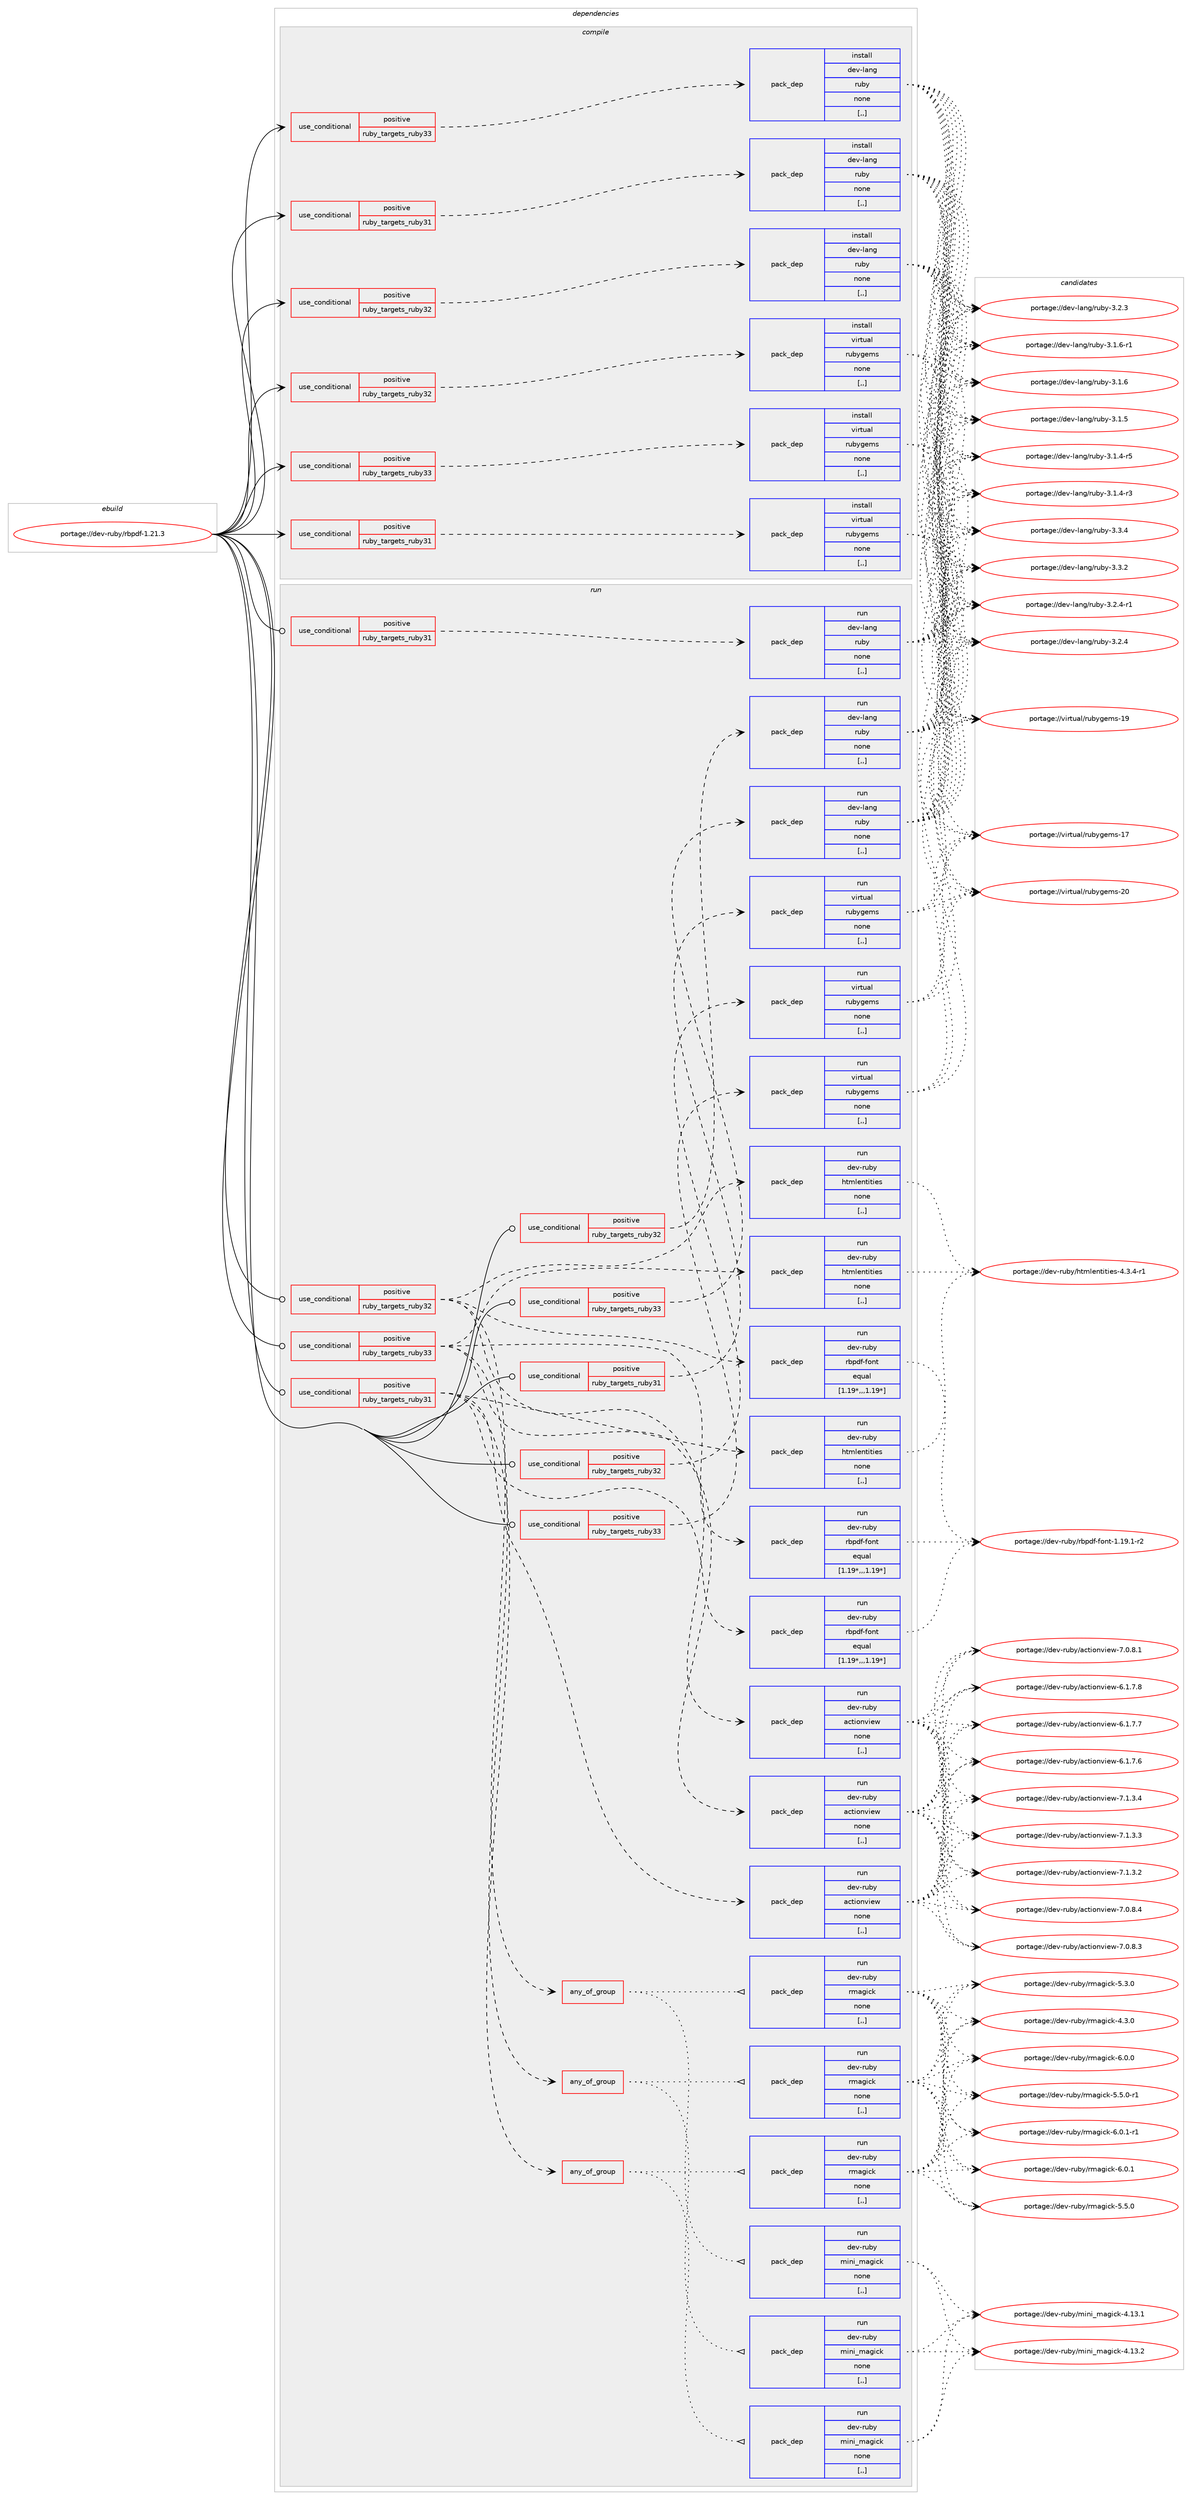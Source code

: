 digraph prolog {

# *************
# Graph options
# *************

newrank=true;
concentrate=true;
compound=true;
graph [rankdir=LR,fontname=Helvetica,fontsize=10,ranksep=1.5];#, ranksep=2.5, nodesep=0.2];
edge  [arrowhead=vee];
node  [fontname=Helvetica,fontsize=10];

# **********
# The ebuild
# **********

subgraph cluster_leftcol {
color=gray;
label=<<i>ebuild</i>>;
id [label="portage://dev-ruby/rbpdf-1.21.3", color=red, width=4, href="../dev-ruby/rbpdf-1.21.3.svg"];
}

# ****************
# The dependencies
# ****************

subgraph cluster_midcol {
color=gray;
label=<<i>dependencies</i>>;
subgraph cluster_compile {
fillcolor="#eeeeee";
style=filled;
label=<<i>compile</i>>;
subgraph cond53669 {
dependency196714 [label=<<TABLE BORDER="0" CELLBORDER="1" CELLSPACING="0" CELLPADDING="4"><TR><TD ROWSPAN="3" CELLPADDING="10">use_conditional</TD></TR><TR><TD>positive</TD></TR><TR><TD>ruby_targets_ruby31</TD></TR></TABLE>>, shape=none, color=red];
subgraph pack141690 {
dependency196715 [label=<<TABLE BORDER="0" CELLBORDER="1" CELLSPACING="0" CELLPADDING="4" WIDTH="220"><TR><TD ROWSPAN="6" CELLPADDING="30">pack_dep</TD></TR><TR><TD WIDTH="110">install</TD></TR><TR><TD>dev-lang</TD></TR><TR><TD>ruby</TD></TR><TR><TD>none</TD></TR><TR><TD>[,,]</TD></TR></TABLE>>, shape=none, color=blue];
}
dependency196714:e -> dependency196715:w [weight=20,style="dashed",arrowhead="vee"];
}
id:e -> dependency196714:w [weight=20,style="solid",arrowhead="vee"];
subgraph cond53670 {
dependency196716 [label=<<TABLE BORDER="0" CELLBORDER="1" CELLSPACING="0" CELLPADDING="4"><TR><TD ROWSPAN="3" CELLPADDING="10">use_conditional</TD></TR><TR><TD>positive</TD></TR><TR><TD>ruby_targets_ruby31</TD></TR></TABLE>>, shape=none, color=red];
subgraph pack141691 {
dependency196717 [label=<<TABLE BORDER="0" CELLBORDER="1" CELLSPACING="0" CELLPADDING="4" WIDTH="220"><TR><TD ROWSPAN="6" CELLPADDING="30">pack_dep</TD></TR><TR><TD WIDTH="110">install</TD></TR><TR><TD>virtual</TD></TR><TR><TD>rubygems</TD></TR><TR><TD>none</TD></TR><TR><TD>[,,]</TD></TR></TABLE>>, shape=none, color=blue];
}
dependency196716:e -> dependency196717:w [weight=20,style="dashed",arrowhead="vee"];
}
id:e -> dependency196716:w [weight=20,style="solid",arrowhead="vee"];
subgraph cond53671 {
dependency196718 [label=<<TABLE BORDER="0" CELLBORDER="1" CELLSPACING="0" CELLPADDING="4"><TR><TD ROWSPAN="3" CELLPADDING="10">use_conditional</TD></TR><TR><TD>positive</TD></TR><TR><TD>ruby_targets_ruby32</TD></TR></TABLE>>, shape=none, color=red];
subgraph pack141692 {
dependency196719 [label=<<TABLE BORDER="0" CELLBORDER="1" CELLSPACING="0" CELLPADDING="4" WIDTH="220"><TR><TD ROWSPAN="6" CELLPADDING="30">pack_dep</TD></TR><TR><TD WIDTH="110">install</TD></TR><TR><TD>dev-lang</TD></TR><TR><TD>ruby</TD></TR><TR><TD>none</TD></TR><TR><TD>[,,]</TD></TR></TABLE>>, shape=none, color=blue];
}
dependency196718:e -> dependency196719:w [weight=20,style="dashed",arrowhead="vee"];
}
id:e -> dependency196718:w [weight=20,style="solid",arrowhead="vee"];
subgraph cond53672 {
dependency196720 [label=<<TABLE BORDER="0" CELLBORDER="1" CELLSPACING="0" CELLPADDING="4"><TR><TD ROWSPAN="3" CELLPADDING="10">use_conditional</TD></TR><TR><TD>positive</TD></TR><TR><TD>ruby_targets_ruby32</TD></TR></TABLE>>, shape=none, color=red];
subgraph pack141693 {
dependency196721 [label=<<TABLE BORDER="0" CELLBORDER="1" CELLSPACING="0" CELLPADDING="4" WIDTH="220"><TR><TD ROWSPAN="6" CELLPADDING="30">pack_dep</TD></TR><TR><TD WIDTH="110">install</TD></TR><TR><TD>virtual</TD></TR><TR><TD>rubygems</TD></TR><TR><TD>none</TD></TR><TR><TD>[,,]</TD></TR></TABLE>>, shape=none, color=blue];
}
dependency196720:e -> dependency196721:w [weight=20,style="dashed",arrowhead="vee"];
}
id:e -> dependency196720:w [weight=20,style="solid",arrowhead="vee"];
subgraph cond53673 {
dependency196722 [label=<<TABLE BORDER="0" CELLBORDER="1" CELLSPACING="0" CELLPADDING="4"><TR><TD ROWSPAN="3" CELLPADDING="10">use_conditional</TD></TR><TR><TD>positive</TD></TR><TR><TD>ruby_targets_ruby33</TD></TR></TABLE>>, shape=none, color=red];
subgraph pack141694 {
dependency196723 [label=<<TABLE BORDER="0" CELLBORDER="1" CELLSPACING="0" CELLPADDING="4" WIDTH="220"><TR><TD ROWSPAN="6" CELLPADDING="30">pack_dep</TD></TR><TR><TD WIDTH="110">install</TD></TR><TR><TD>dev-lang</TD></TR><TR><TD>ruby</TD></TR><TR><TD>none</TD></TR><TR><TD>[,,]</TD></TR></TABLE>>, shape=none, color=blue];
}
dependency196722:e -> dependency196723:w [weight=20,style="dashed",arrowhead="vee"];
}
id:e -> dependency196722:w [weight=20,style="solid",arrowhead="vee"];
subgraph cond53674 {
dependency196724 [label=<<TABLE BORDER="0" CELLBORDER="1" CELLSPACING="0" CELLPADDING="4"><TR><TD ROWSPAN="3" CELLPADDING="10">use_conditional</TD></TR><TR><TD>positive</TD></TR><TR><TD>ruby_targets_ruby33</TD></TR></TABLE>>, shape=none, color=red];
subgraph pack141695 {
dependency196725 [label=<<TABLE BORDER="0" CELLBORDER="1" CELLSPACING="0" CELLPADDING="4" WIDTH="220"><TR><TD ROWSPAN="6" CELLPADDING="30">pack_dep</TD></TR><TR><TD WIDTH="110">install</TD></TR><TR><TD>virtual</TD></TR><TR><TD>rubygems</TD></TR><TR><TD>none</TD></TR><TR><TD>[,,]</TD></TR></TABLE>>, shape=none, color=blue];
}
dependency196724:e -> dependency196725:w [weight=20,style="dashed",arrowhead="vee"];
}
id:e -> dependency196724:w [weight=20,style="solid",arrowhead="vee"];
}
subgraph cluster_compileandrun {
fillcolor="#eeeeee";
style=filled;
label=<<i>compile and run</i>>;
}
subgraph cluster_run {
fillcolor="#eeeeee";
style=filled;
label=<<i>run</i>>;
subgraph cond53675 {
dependency196726 [label=<<TABLE BORDER="0" CELLBORDER="1" CELLSPACING="0" CELLPADDING="4"><TR><TD ROWSPAN="3" CELLPADDING="10">use_conditional</TD></TR><TR><TD>positive</TD></TR><TR><TD>ruby_targets_ruby31</TD></TR></TABLE>>, shape=none, color=red];
subgraph pack141696 {
dependency196727 [label=<<TABLE BORDER="0" CELLBORDER="1" CELLSPACING="0" CELLPADDING="4" WIDTH="220"><TR><TD ROWSPAN="6" CELLPADDING="30">pack_dep</TD></TR><TR><TD WIDTH="110">run</TD></TR><TR><TD>dev-lang</TD></TR><TR><TD>ruby</TD></TR><TR><TD>none</TD></TR><TR><TD>[,,]</TD></TR></TABLE>>, shape=none, color=blue];
}
dependency196726:e -> dependency196727:w [weight=20,style="dashed",arrowhead="vee"];
}
id:e -> dependency196726:w [weight=20,style="solid",arrowhead="odot"];
subgraph cond53676 {
dependency196728 [label=<<TABLE BORDER="0" CELLBORDER="1" CELLSPACING="0" CELLPADDING="4"><TR><TD ROWSPAN="3" CELLPADDING="10">use_conditional</TD></TR><TR><TD>positive</TD></TR><TR><TD>ruby_targets_ruby31</TD></TR></TABLE>>, shape=none, color=red];
subgraph pack141697 {
dependency196729 [label=<<TABLE BORDER="0" CELLBORDER="1" CELLSPACING="0" CELLPADDING="4" WIDTH="220"><TR><TD ROWSPAN="6" CELLPADDING="30">pack_dep</TD></TR><TR><TD WIDTH="110">run</TD></TR><TR><TD>dev-ruby</TD></TR><TR><TD>actionview</TD></TR><TR><TD>none</TD></TR><TR><TD>[,,]</TD></TR></TABLE>>, shape=none, color=blue];
}
dependency196728:e -> dependency196729:w [weight=20,style="dashed",arrowhead="vee"];
subgraph pack141698 {
dependency196730 [label=<<TABLE BORDER="0" CELLBORDER="1" CELLSPACING="0" CELLPADDING="4" WIDTH="220"><TR><TD ROWSPAN="6" CELLPADDING="30">pack_dep</TD></TR><TR><TD WIDTH="110">run</TD></TR><TR><TD>dev-ruby</TD></TR><TR><TD>htmlentities</TD></TR><TR><TD>none</TD></TR><TR><TD>[,,]</TD></TR></TABLE>>, shape=none, color=blue];
}
dependency196728:e -> dependency196730:w [weight=20,style="dashed",arrowhead="vee"];
subgraph pack141699 {
dependency196731 [label=<<TABLE BORDER="0" CELLBORDER="1" CELLSPACING="0" CELLPADDING="4" WIDTH="220"><TR><TD ROWSPAN="6" CELLPADDING="30">pack_dep</TD></TR><TR><TD WIDTH="110">run</TD></TR><TR><TD>dev-ruby</TD></TR><TR><TD>rbpdf-font</TD></TR><TR><TD>equal</TD></TR><TR><TD>[1.19*,,,1.19*]</TD></TR></TABLE>>, shape=none, color=blue];
}
dependency196728:e -> dependency196731:w [weight=20,style="dashed",arrowhead="vee"];
subgraph any1205 {
dependency196732 [label=<<TABLE BORDER="0" CELLBORDER="1" CELLSPACING="0" CELLPADDING="4"><TR><TD CELLPADDING="10">any_of_group</TD></TR></TABLE>>, shape=none, color=red];subgraph pack141700 {
dependency196733 [label=<<TABLE BORDER="0" CELLBORDER="1" CELLSPACING="0" CELLPADDING="4" WIDTH="220"><TR><TD ROWSPAN="6" CELLPADDING="30">pack_dep</TD></TR><TR><TD WIDTH="110">run</TD></TR><TR><TD>dev-ruby</TD></TR><TR><TD>mini_magick</TD></TR><TR><TD>none</TD></TR><TR><TD>[,,]</TD></TR></TABLE>>, shape=none, color=blue];
}
dependency196732:e -> dependency196733:w [weight=20,style="dotted",arrowhead="oinv"];
subgraph pack141701 {
dependency196734 [label=<<TABLE BORDER="0" CELLBORDER="1" CELLSPACING="0" CELLPADDING="4" WIDTH="220"><TR><TD ROWSPAN="6" CELLPADDING="30">pack_dep</TD></TR><TR><TD WIDTH="110">run</TD></TR><TR><TD>dev-ruby</TD></TR><TR><TD>rmagick</TD></TR><TR><TD>none</TD></TR><TR><TD>[,,]</TD></TR></TABLE>>, shape=none, color=blue];
}
dependency196732:e -> dependency196734:w [weight=20,style="dotted",arrowhead="oinv"];
}
dependency196728:e -> dependency196732:w [weight=20,style="dashed",arrowhead="vee"];
}
id:e -> dependency196728:w [weight=20,style="solid",arrowhead="odot"];
subgraph cond53677 {
dependency196735 [label=<<TABLE BORDER="0" CELLBORDER="1" CELLSPACING="0" CELLPADDING="4"><TR><TD ROWSPAN="3" CELLPADDING="10">use_conditional</TD></TR><TR><TD>positive</TD></TR><TR><TD>ruby_targets_ruby31</TD></TR></TABLE>>, shape=none, color=red];
subgraph pack141702 {
dependency196736 [label=<<TABLE BORDER="0" CELLBORDER="1" CELLSPACING="0" CELLPADDING="4" WIDTH="220"><TR><TD ROWSPAN="6" CELLPADDING="30">pack_dep</TD></TR><TR><TD WIDTH="110">run</TD></TR><TR><TD>virtual</TD></TR><TR><TD>rubygems</TD></TR><TR><TD>none</TD></TR><TR><TD>[,,]</TD></TR></TABLE>>, shape=none, color=blue];
}
dependency196735:e -> dependency196736:w [weight=20,style="dashed",arrowhead="vee"];
}
id:e -> dependency196735:w [weight=20,style="solid",arrowhead="odot"];
subgraph cond53678 {
dependency196737 [label=<<TABLE BORDER="0" CELLBORDER="1" CELLSPACING="0" CELLPADDING="4"><TR><TD ROWSPAN="3" CELLPADDING="10">use_conditional</TD></TR><TR><TD>positive</TD></TR><TR><TD>ruby_targets_ruby32</TD></TR></TABLE>>, shape=none, color=red];
subgraph pack141703 {
dependency196738 [label=<<TABLE BORDER="0" CELLBORDER="1" CELLSPACING="0" CELLPADDING="4" WIDTH="220"><TR><TD ROWSPAN="6" CELLPADDING="30">pack_dep</TD></TR><TR><TD WIDTH="110">run</TD></TR><TR><TD>dev-lang</TD></TR><TR><TD>ruby</TD></TR><TR><TD>none</TD></TR><TR><TD>[,,]</TD></TR></TABLE>>, shape=none, color=blue];
}
dependency196737:e -> dependency196738:w [weight=20,style="dashed",arrowhead="vee"];
}
id:e -> dependency196737:w [weight=20,style="solid",arrowhead="odot"];
subgraph cond53679 {
dependency196739 [label=<<TABLE BORDER="0" CELLBORDER="1" CELLSPACING="0" CELLPADDING="4"><TR><TD ROWSPAN="3" CELLPADDING="10">use_conditional</TD></TR><TR><TD>positive</TD></TR><TR><TD>ruby_targets_ruby32</TD></TR></TABLE>>, shape=none, color=red];
subgraph pack141704 {
dependency196740 [label=<<TABLE BORDER="0" CELLBORDER="1" CELLSPACING="0" CELLPADDING="4" WIDTH="220"><TR><TD ROWSPAN="6" CELLPADDING="30">pack_dep</TD></TR><TR><TD WIDTH="110">run</TD></TR><TR><TD>dev-ruby</TD></TR><TR><TD>actionview</TD></TR><TR><TD>none</TD></TR><TR><TD>[,,]</TD></TR></TABLE>>, shape=none, color=blue];
}
dependency196739:e -> dependency196740:w [weight=20,style="dashed",arrowhead="vee"];
subgraph pack141705 {
dependency196741 [label=<<TABLE BORDER="0" CELLBORDER="1" CELLSPACING="0" CELLPADDING="4" WIDTH="220"><TR><TD ROWSPAN="6" CELLPADDING="30">pack_dep</TD></TR><TR><TD WIDTH="110">run</TD></TR><TR><TD>dev-ruby</TD></TR><TR><TD>htmlentities</TD></TR><TR><TD>none</TD></TR><TR><TD>[,,]</TD></TR></TABLE>>, shape=none, color=blue];
}
dependency196739:e -> dependency196741:w [weight=20,style="dashed",arrowhead="vee"];
subgraph pack141706 {
dependency196742 [label=<<TABLE BORDER="0" CELLBORDER="1" CELLSPACING="0" CELLPADDING="4" WIDTH="220"><TR><TD ROWSPAN="6" CELLPADDING="30">pack_dep</TD></TR><TR><TD WIDTH="110">run</TD></TR><TR><TD>dev-ruby</TD></TR><TR><TD>rbpdf-font</TD></TR><TR><TD>equal</TD></TR><TR><TD>[1.19*,,,1.19*]</TD></TR></TABLE>>, shape=none, color=blue];
}
dependency196739:e -> dependency196742:w [weight=20,style="dashed",arrowhead="vee"];
subgraph any1206 {
dependency196743 [label=<<TABLE BORDER="0" CELLBORDER="1" CELLSPACING="0" CELLPADDING="4"><TR><TD CELLPADDING="10">any_of_group</TD></TR></TABLE>>, shape=none, color=red];subgraph pack141707 {
dependency196744 [label=<<TABLE BORDER="0" CELLBORDER="1" CELLSPACING="0" CELLPADDING="4" WIDTH="220"><TR><TD ROWSPAN="6" CELLPADDING="30">pack_dep</TD></TR><TR><TD WIDTH="110">run</TD></TR><TR><TD>dev-ruby</TD></TR><TR><TD>mini_magick</TD></TR><TR><TD>none</TD></TR><TR><TD>[,,]</TD></TR></TABLE>>, shape=none, color=blue];
}
dependency196743:e -> dependency196744:w [weight=20,style="dotted",arrowhead="oinv"];
subgraph pack141708 {
dependency196745 [label=<<TABLE BORDER="0" CELLBORDER="1" CELLSPACING="0" CELLPADDING="4" WIDTH="220"><TR><TD ROWSPAN="6" CELLPADDING="30">pack_dep</TD></TR><TR><TD WIDTH="110">run</TD></TR><TR><TD>dev-ruby</TD></TR><TR><TD>rmagick</TD></TR><TR><TD>none</TD></TR><TR><TD>[,,]</TD></TR></TABLE>>, shape=none, color=blue];
}
dependency196743:e -> dependency196745:w [weight=20,style="dotted",arrowhead="oinv"];
}
dependency196739:e -> dependency196743:w [weight=20,style="dashed",arrowhead="vee"];
}
id:e -> dependency196739:w [weight=20,style="solid",arrowhead="odot"];
subgraph cond53680 {
dependency196746 [label=<<TABLE BORDER="0" CELLBORDER="1" CELLSPACING="0" CELLPADDING="4"><TR><TD ROWSPAN="3" CELLPADDING="10">use_conditional</TD></TR><TR><TD>positive</TD></TR><TR><TD>ruby_targets_ruby32</TD></TR></TABLE>>, shape=none, color=red];
subgraph pack141709 {
dependency196747 [label=<<TABLE BORDER="0" CELLBORDER="1" CELLSPACING="0" CELLPADDING="4" WIDTH="220"><TR><TD ROWSPAN="6" CELLPADDING="30">pack_dep</TD></TR><TR><TD WIDTH="110">run</TD></TR><TR><TD>virtual</TD></TR><TR><TD>rubygems</TD></TR><TR><TD>none</TD></TR><TR><TD>[,,]</TD></TR></TABLE>>, shape=none, color=blue];
}
dependency196746:e -> dependency196747:w [weight=20,style="dashed",arrowhead="vee"];
}
id:e -> dependency196746:w [weight=20,style="solid",arrowhead="odot"];
subgraph cond53681 {
dependency196748 [label=<<TABLE BORDER="0" CELLBORDER="1" CELLSPACING="0" CELLPADDING="4"><TR><TD ROWSPAN="3" CELLPADDING="10">use_conditional</TD></TR><TR><TD>positive</TD></TR><TR><TD>ruby_targets_ruby33</TD></TR></TABLE>>, shape=none, color=red];
subgraph pack141710 {
dependency196749 [label=<<TABLE BORDER="0" CELLBORDER="1" CELLSPACING="0" CELLPADDING="4" WIDTH="220"><TR><TD ROWSPAN="6" CELLPADDING="30">pack_dep</TD></TR><TR><TD WIDTH="110">run</TD></TR><TR><TD>dev-lang</TD></TR><TR><TD>ruby</TD></TR><TR><TD>none</TD></TR><TR><TD>[,,]</TD></TR></TABLE>>, shape=none, color=blue];
}
dependency196748:e -> dependency196749:w [weight=20,style="dashed",arrowhead="vee"];
}
id:e -> dependency196748:w [weight=20,style="solid",arrowhead="odot"];
subgraph cond53682 {
dependency196750 [label=<<TABLE BORDER="0" CELLBORDER="1" CELLSPACING="0" CELLPADDING="4"><TR><TD ROWSPAN="3" CELLPADDING="10">use_conditional</TD></TR><TR><TD>positive</TD></TR><TR><TD>ruby_targets_ruby33</TD></TR></TABLE>>, shape=none, color=red];
subgraph pack141711 {
dependency196751 [label=<<TABLE BORDER="0" CELLBORDER="1" CELLSPACING="0" CELLPADDING="4" WIDTH="220"><TR><TD ROWSPAN="6" CELLPADDING="30">pack_dep</TD></TR><TR><TD WIDTH="110">run</TD></TR><TR><TD>dev-ruby</TD></TR><TR><TD>actionview</TD></TR><TR><TD>none</TD></TR><TR><TD>[,,]</TD></TR></TABLE>>, shape=none, color=blue];
}
dependency196750:e -> dependency196751:w [weight=20,style="dashed",arrowhead="vee"];
subgraph pack141712 {
dependency196752 [label=<<TABLE BORDER="0" CELLBORDER="1" CELLSPACING="0" CELLPADDING="4" WIDTH="220"><TR><TD ROWSPAN="6" CELLPADDING="30">pack_dep</TD></TR><TR><TD WIDTH="110">run</TD></TR><TR><TD>dev-ruby</TD></TR><TR><TD>htmlentities</TD></TR><TR><TD>none</TD></TR><TR><TD>[,,]</TD></TR></TABLE>>, shape=none, color=blue];
}
dependency196750:e -> dependency196752:w [weight=20,style="dashed",arrowhead="vee"];
subgraph pack141713 {
dependency196753 [label=<<TABLE BORDER="0" CELLBORDER="1" CELLSPACING="0" CELLPADDING="4" WIDTH="220"><TR><TD ROWSPAN="6" CELLPADDING="30">pack_dep</TD></TR><TR><TD WIDTH="110">run</TD></TR><TR><TD>dev-ruby</TD></TR><TR><TD>rbpdf-font</TD></TR><TR><TD>equal</TD></TR><TR><TD>[1.19*,,,1.19*]</TD></TR></TABLE>>, shape=none, color=blue];
}
dependency196750:e -> dependency196753:w [weight=20,style="dashed",arrowhead="vee"];
subgraph any1207 {
dependency196754 [label=<<TABLE BORDER="0" CELLBORDER="1" CELLSPACING="0" CELLPADDING="4"><TR><TD CELLPADDING="10">any_of_group</TD></TR></TABLE>>, shape=none, color=red];subgraph pack141714 {
dependency196755 [label=<<TABLE BORDER="0" CELLBORDER="1" CELLSPACING="0" CELLPADDING="4" WIDTH="220"><TR><TD ROWSPAN="6" CELLPADDING="30">pack_dep</TD></TR><TR><TD WIDTH="110">run</TD></TR><TR><TD>dev-ruby</TD></TR><TR><TD>mini_magick</TD></TR><TR><TD>none</TD></TR><TR><TD>[,,]</TD></TR></TABLE>>, shape=none, color=blue];
}
dependency196754:e -> dependency196755:w [weight=20,style="dotted",arrowhead="oinv"];
subgraph pack141715 {
dependency196756 [label=<<TABLE BORDER="0" CELLBORDER="1" CELLSPACING="0" CELLPADDING="4" WIDTH="220"><TR><TD ROWSPAN="6" CELLPADDING="30">pack_dep</TD></TR><TR><TD WIDTH="110">run</TD></TR><TR><TD>dev-ruby</TD></TR><TR><TD>rmagick</TD></TR><TR><TD>none</TD></TR><TR><TD>[,,]</TD></TR></TABLE>>, shape=none, color=blue];
}
dependency196754:e -> dependency196756:w [weight=20,style="dotted",arrowhead="oinv"];
}
dependency196750:e -> dependency196754:w [weight=20,style="dashed",arrowhead="vee"];
}
id:e -> dependency196750:w [weight=20,style="solid",arrowhead="odot"];
subgraph cond53683 {
dependency196757 [label=<<TABLE BORDER="0" CELLBORDER="1" CELLSPACING="0" CELLPADDING="4"><TR><TD ROWSPAN="3" CELLPADDING="10">use_conditional</TD></TR><TR><TD>positive</TD></TR><TR><TD>ruby_targets_ruby33</TD></TR></TABLE>>, shape=none, color=red];
subgraph pack141716 {
dependency196758 [label=<<TABLE BORDER="0" CELLBORDER="1" CELLSPACING="0" CELLPADDING="4" WIDTH="220"><TR><TD ROWSPAN="6" CELLPADDING="30">pack_dep</TD></TR><TR><TD WIDTH="110">run</TD></TR><TR><TD>virtual</TD></TR><TR><TD>rubygems</TD></TR><TR><TD>none</TD></TR><TR><TD>[,,]</TD></TR></TABLE>>, shape=none, color=blue];
}
dependency196757:e -> dependency196758:w [weight=20,style="dashed",arrowhead="vee"];
}
id:e -> dependency196757:w [weight=20,style="solid",arrowhead="odot"];
}
}

# **************
# The candidates
# **************

subgraph cluster_choices {
rank=same;
color=gray;
label=<<i>candidates</i>>;

subgraph choice141690 {
color=black;
nodesep=1;
choice10010111845108971101034711411798121455146514652 [label="portage://dev-lang/ruby-3.3.4", color=red, width=4,href="../dev-lang/ruby-3.3.4.svg"];
choice10010111845108971101034711411798121455146514650 [label="portage://dev-lang/ruby-3.3.2", color=red, width=4,href="../dev-lang/ruby-3.3.2.svg"];
choice100101118451089711010347114117981214551465046524511449 [label="portage://dev-lang/ruby-3.2.4-r1", color=red, width=4,href="../dev-lang/ruby-3.2.4-r1.svg"];
choice10010111845108971101034711411798121455146504652 [label="portage://dev-lang/ruby-3.2.4", color=red, width=4,href="../dev-lang/ruby-3.2.4.svg"];
choice10010111845108971101034711411798121455146504651 [label="portage://dev-lang/ruby-3.2.3", color=red, width=4,href="../dev-lang/ruby-3.2.3.svg"];
choice100101118451089711010347114117981214551464946544511449 [label="portage://dev-lang/ruby-3.1.6-r1", color=red, width=4,href="../dev-lang/ruby-3.1.6-r1.svg"];
choice10010111845108971101034711411798121455146494654 [label="portage://dev-lang/ruby-3.1.6", color=red, width=4,href="../dev-lang/ruby-3.1.6.svg"];
choice10010111845108971101034711411798121455146494653 [label="portage://dev-lang/ruby-3.1.5", color=red, width=4,href="../dev-lang/ruby-3.1.5.svg"];
choice100101118451089711010347114117981214551464946524511453 [label="portage://dev-lang/ruby-3.1.4-r5", color=red, width=4,href="../dev-lang/ruby-3.1.4-r5.svg"];
choice100101118451089711010347114117981214551464946524511451 [label="portage://dev-lang/ruby-3.1.4-r3", color=red, width=4,href="../dev-lang/ruby-3.1.4-r3.svg"];
dependency196715:e -> choice10010111845108971101034711411798121455146514652:w [style=dotted,weight="100"];
dependency196715:e -> choice10010111845108971101034711411798121455146514650:w [style=dotted,weight="100"];
dependency196715:e -> choice100101118451089711010347114117981214551465046524511449:w [style=dotted,weight="100"];
dependency196715:e -> choice10010111845108971101034711411798121455146504652:w [style=dotted,weight="100"];
dependency196715:e -> choice10010111845108971101034711411798121455146504651:w [style=dotted,weight="100"];
dependency196715:e -> choice100101118451089711010347114117981214551464946544511449:w [style=dotted,weight="100"];
dependency196715:e -> choice10010111845108971101034711411798121455146494654:w [style=dotted,weight="100"];
dependency196715:e -> choice10010111845108971101034711411798121455146494653:w [style=dotted,weight="100"];
dependency196715:e -> choice100101118451089711010347114117981214551464946524511453:w [style=dotted,weight="100"];
dependency196715:e -> choice100101118451089711010347114117981214551464946524511451:w [style=dotted,weight="100"];
}
subgraph choice141691 {
color=black;
nodesep=1;
choice118105114116117971084711411798121103101109115455048 [label="portage://virtual/rubygems-20", color=red, width=4,href="../virtual/rubygems-20.svg"];
choice118105114116117971084711411798121103101109115454957 [label="portage://virtual/rubygems-19", color=red, width=4,href="../virtual/rubygems-19.svg"];
choice118105114116117971084711411798121103101109115454955 [label="portage://virtual/rubygems-17", color=red, width=4,href="../virtual/rubygems-17.svg"];
dependency196717:e -> choice118105114116117971084711411798121103101109115455048:w [style=dotted,weight="100"];
dependency196717:e -> choice118105114116117971084711411798121103101109115454957:w [style=dotted,weight="100"];
dependency196717:e -> choice118105114116117971084711411798121103101109115454955:w [style=dotted,weight="100"];
}
subgraph choice141692 {
color=black;
nodesep=1;
choice10010111845108971101034711411798121455146514652 [label="portage://dev-lang/ruby-3.3.4", color=red, width=4,href="../dev-lang/ruby-3.3.4.svg"];
choice10010111845108971101034711411798121455146514650 [label="portage://dev-lang/ruby-3.3.2", color=red, width=4,href="../dev-lang/ruby-3.3.2.svg"];
choice100101118451089711010347114117981214551465046524511449 [label="portage://dev-lang/ruby-3.2.4-r1", color=red, width=4,href="../dev-lang/ruby-3.2.4-r1.svg"];
choice10010111845108971101034711411798121455146504652 [label="portage://dev-lang/ruby-3.2.4", color=red, width=4,href="../dev-lang/ruby-3.2.4.svg"];
choice10010111845108971101034711411798121455146504651 [label="portage://dev-lang/ruby-3.2.3", color=red, width=4,href="../dev-lang/ruby-3.2.3.svg"];
choice100101118451089711010347114117981214551464946544511449 [label="portage://dev-lang/ruby-3.1.6-r1", color=red, width=4,href="../dev-lang/ruby-3.1.6-r1.svg"];
choice10010111845108971101034711411798121455146494654 [label="portage://dev-lang/ruby-3.1.6", color=red, width=4,href="../dev-lang/ruby-3.1.6.svg"];
choice10010111845108971101034711411798121455146494653 [label="portage://dev-lang/ruby-3.1.5", color=red, width=4,href="../dev-lang/ruby-3.1.5.svg"];
choice100101118451089711010347114117981214551464946524511453 [label="portage://dev-lang/ruby-3.1.4-r5", color=red, width=4,href="../dev-lang/ruby-3.1.4-r5.svg"];
choice100101118451089711010347114117981214551464946524511451 [label="portage://dev-lang/ruby-3.1.4-r3", color=red, width=4,href="../dev-lang/ruby-3.1.4-r3.svg"];
dependency196719:e -> choice10010111845108971101034711411798121455146514652:w [style=dotted,weight="100"];
dependency196719:e -> choice10010111845108971101034711411798121455146514650:w [style=dotted,weight="100"];
dependency196719:e -> choice100101118451089711010347114117981214551465046524511449:w [style=dotted,weight="100"];
dependency196719:e -> choice10010111845108971101034711411798121455146504652:w [style=dotted,weight="100"];
dependency196719:e -> choice10010111845108971101034711411798121455146504651:w [style=dotted,weight="100"];
dependency196719:e -> choice100101118451089711010347114117981214551464946544511449:w [style=dotted,weight="100"];
dependency196719:e -> choice10010111845108971101034711411798121455146494654:w [style=dotted,weight="100"];
dependency196719:e -> choice10010111845108971101034711411798121455146494653:w [style=dotted,weight="100"];
dependency196719:e -> choice100101118451089711010347114117981214551464946524511453:w [style=dotted,weight="100"];
dependency196719:e -> choice100101118451089711010347114117981214551464946524511451:w [style=dotted,weight="100"];
}
subgraph choice141693 {
color=black;
nodesep=1;
choice118105114116117971084711411798121103101109115455048 [label="portage://virtual/rubygems-20", color=red, width=4,href="../virtual/rubygems-20.svg"];
choice118105114116117971084711411798121103101109115454957 [label="portage://virtual/rubygems-19", color=red, width=4,href="../virtual/rubygems-19.svg"];
choice118105114116117971084711411798121103101109115454955 [label="portage://virtual/rubygems-17", color=red, width=4,href="../virtual/rubygems-17.svg"];
dependency196721:e -> choice118105114116117971084711411798121103101109115455048:w [style=dotted,weight="100"];
dependency196721:e -> choice118105114116117971084711411798121103101109115454957:w [style=dotted,weight="100"];
dependency196721:e -> choice118105114116117971084711411798121103101109115454955:w [style=dotted,weight="100"];
}
subgraph choice141694 {
color=black;
nodesep=1;
choice10010111845108971101034711411798121455146514652 [label="portage://dev-lang/ruby-3.3.4", color=red, width=4,href="../dev-lang/ruby-3.3.4.svg"];
choice10010111845108971101034711411798121455146514650 [label="portage://dev-lang/ruby-3.3.2", color=red, width=4,href="../dev-lang/ruby-3.3.2.svg"];
choice100101118451089711010347114117981214551465046524511449 [label="portage://dev-lang/ruby-3.2.4-r1", color=red, width=4,href="../dev-lang/ruby-3.2.4-r1.svg"];
choice10010111845108971101034711411798121455146504652 [label="portage://dev-lang/ruby-3.2.4", color=red, width=4,href="../dev-lang/ruby-3.2.4.svg"];
choice10010111845108971101034711411798121455146504651 [label="portage://dev-lang/ruby-3.2.3", color=red, width=4,href="../dev-lang/ruby-3.2.3.svg"];
choice100101118451089711010347114117981214551464946544511449 [label="portage://dev-lang/ruby-3.1.6-r1", color=red, width=4,href="../dev-lang/ruby-3.1.6-r1.svg"];
choice10010111845108971101034711411798121455146494654 [label="portage://dev-lang/ruby-3.1.6", color=red, width=4,href="../dev-lang/ruby-3.1.6.svg"];
choice10010111845108971101034711411798121455146494653 [label="portage://dev-lang/ruby-3.1.5", color=red, width=4,href="../dev-lang/ruby-3.1.5.svg"];
choice100101118451089711010347114117981214551464946524511453 [label="portage://dev-lang/ruby-3.1.4-r5", color=red, width=4,href="../dev-lang/ruby-3.1.4-r5.svg"];
choice100101118451089711010347114117981214551464946524511451 [label="portage://dev-lang/ruby-3.1.4-r3", color=red, width=4,href="../dev-lang/ruby-3.1.4-r3.svg"];
dependency196723:e -> choice10010111845108971101034711411798121455146514652:w [style=dotted,weight="100"];
dependency196723:e -> choice10010111845108971101034711411798121455146514650:w [style=dotted,weight="100"];
dependency196723:e -> choice100101118451089711010347114117981214551465046524511449:w [style=dotted,weight="100"];
dependency196723:e -> choice10010111845108971101034711411798121455146504652:w [style=dotted,weight="100"];
dependency196723:e -> choice10010111845108971101034711411798121455146504651:w [style=dotted,weight="100"];
dependency196723:e -> choice100101118451089711010347114117981214551464946544511449:w [style=dotted,weight="100"];
dependency196723:e -> choice10010111845108971101034711411798121455146494654:w [style=dotted,weight="100"];
dependency196723:e -> choice10010111845108971101034711411798121455146494653:w [style=dotted,weight="100"];
dependency196723:e -> choice100101118451089711010347114117981214551464946524511453:w [style=dotted,weight="100"];
dependency196723:e -> choice100101118451089711010347114117981214551464946524511451:w [style=dotted,weight="100"];
}
subgraph choice141695 {
color=black;
nodesep=1;
choice118105114116117971084711411798121103101109115455048 [label="portage://virtual/rubygems-20", color=red, width=4,href="../virtual/rubygems-20.svg"];
choice118105114116117971084711411798121103101109115454957 [label="portage://virtual/rubygems-19", color=red, width=4,href="../virtual/rubygems-19.svg"];
choice118105114116117971084711411798121103101109115454955 [label="portage://virtual/rubygems-17", color=red, width=4,href="../virtual/rubygems-17.svg"];
dependency196725:e -> choice118105114116117971084711411798121103101109115455048:w [style=dotted,weight="100"];
dependency196725:e -> choice118105114116117971084711411798121103101109115454957:w [style=dotted,weight="100"];
dependency196725:e -> choice118105114116117971084711411798121103101109115454955:w [style=dotted,weight="100"];
}
subgraph choice141696 {
color=black;
nodesep=1;
choice10010111845108971101034711411798121455146514652 [label="portage://dev-lang/ruby-3.3.4", color=red, width=4,href="../dev-lang/ruby-3.3.4.svg"];
choice10010111845108971101034711411798121455146514650 [label="portage://dev-lang/ruby-3.3.2", color=red, width=4,href="../dev-lang/ruby-3.3.2.svg"];
choice100101118451089711010347114117981214551465046524511449 [label="portage://dev-lang/ruby-3.2.4-r1", color=red, width=4,href="../dev-lang/ruby-3.2.4-r1.svg"];
choice10010111845108971101034711411798121455146504652 [label="portage://dev-lang/ruby-3.2.4", color=red, width=4,href="../dev-lang/ruby-3.2.4.svg"];
choice10010111845108971101034711411798121455146504651 [label="portage://dev-lang/ruby-3.2.3", color=red, width=4,href="../dev-lang/ruby-3.2.3.svg"];
choice100101118451089711010347114117981214551464946544511449 [label="portage://dev-lang/ruby-3.1.6-r1", color=red, width=4,href="../dev-lang/ruby-3.1.6-r1.svg"];
choice10010111845108971101034711411798121455146494654 [label="portage://dev-lang/ruby-3.1.6", color=red, width=4,href="../dev-lang/ruby-3.1.6.svg"];
choice10010111845108971101034711411798121455146494653 [label="portage://dev-lang/ruby-3.1.5", color=red, width=4,href="../dev-lang/ruby-3.1.5.svg"];
choice100101118451089711010347114117981214551464946524511453 [label="portage://dev-lang/ruby-3.1.4-r5", color=red, width=4,href="../dev-lang/ruby-3.1.4-r5.svg"];
choice100101118451089711010347114117981214551464946524511451 [label="portage://dev-lang/ruby-3.1.4-r3", color=red, width=4,href="../dev-lang/ruby-3.1.4-r3.svg"];
dependency196727:e -> choice10010111845108971101034711411798121455146514652:w [style=dotted,weight="100"];
dependency196727:e -> choice10010111845108971101034711411798121455146514650:w [style=dotted,weight="100"];
dependency196727:e -> choice100101118451089711010347114117981214551465046524511449:w [style=dotted,weight="100"];
dependency196727:e -> choice10010111845108971101034711411798121455146504652:w [style=dotted,weight="100"];
dependency196727:e -> choice10010111845108971101034711411798121455146504651:w [style=dotted,weight="100"];
dependency196727:e -> choice100101118451089711010347114117981214551464946544511449:w [style=dotted,weight="100"];
dependency196727:e -> choice10010111845108971101034711411798121455146494654:w [style=dotted,weight="100"];
dependency196727:e -> choice10010111845108971101034711411798121455146494653:w [style=dotted,weight="100"];
dependency196727:e -> choice100101118451089711010347114117981214551464946524511453:w [style=dotted,weight="100"];
dependency196727:e -> choice100101118451089711010347114117981214551464946524511451:w [style=dotted,weight="100"];
}
subgraph choice141697 {
color=black;
nodesep=1;
choice10010111845114117981214797991161051111101181051011194555464946514652 [label="portage://dev-ruby/actionview-7.1.3.4", color=red, width=4,href="../dev-ruby/actionview-7.1.3.4.svg"];
choice10010111845114117981214797991161051111101181051011194555464946514651 [label="portage://dev-ruby/actionview-7.1.3.3", color=red, width=4,href="../dev-ruby/actionview-7.1.3.3.svg"];
choice10010111845114117981214797991161051111101181051011194555464946514650 [label="portage://dev-ruby/actionview-7.1.3.2", color=red, width=4,href="../dev-ruby/actionview-7.1.3.2.svg"];
choice10010111845114117981214797991161051111101181051011194555464846564652 [label="portage://dev-ruby/actionview-7.0.8.4", color=red, width=4,href="../dev-ruby/actionview-7.0.8.4.svg"];
choice10010111845114117981214797991161051111101181051011194555464846564651 [label="portage://dev-ruby/actionview-7.0.8.3", color=red, width=4,href="../dev-ruby/actionview-7.0.8.3.svg"];
choice10010111845114117981214797991161051111101181051011194555464846564649 [label="portage://dev-ruby/actionview-7.0.8.1", color=red, width=4,href="../dev-ruby/actionview-7.0.8.1.svg"];
choice10010111845114117981214797991161051111101181051011194554464946554656 [label="portage://dev-ruby/actionview-6.1.7.8", color=red, width=4,href="../dev-ruby/actionview-6.1.7.8.svg"];
choice10010111845114117981214797991161051111101181051011194554464946554655 [label="portage://dev-ruby/actionview-6.1.7.7", color=red, width=4,href="../dev-ruby/actionview-6.1.7.7.svg"];
choice10010111845114117981214797991161051111101181051011194554464946554654 [label="portage://dev-ruby/actionview-6.1.7.6", color=red, width=4,href="../dev-ruby/actionview-6.1.7.6.svg"];
dependency196729:e -> choice10010111845114117981214797991161051111101181051011194555464946514652:w [style=dotted,weight="100"];
dependency196729:e -> choice10010111845114117981214797991161051111101181051011194555464946514651:w [style=dotted,weight="100"];
dependency196729:e -> choice10010111845114117981214797991161051111101181051011194555464946514650:w [style=dotted,weight="100"];
dependency196729:e -> choice10010111845114117981214797991161051111101181051011194555464846564652:w [style=dotted,weight="100"];
dependency196729:e -> choice10010111845114117981214797991161051111101181051011194555464846564651:w [style=dotted,weight="100"];
dependency196729:e -> choice10010111845114117981214797991161051111101181051011194555464846564649:w [style=dotted,weight="100"];
dependency196729:e -> choice10010111845114117981214797991161051111101181051011194554464946554656:w [style=dotted,weight="100"];
dependency196729:e -> choice10010111845114117981214797991161051111101181051011194554464946554655:w [style=dotted,weight="100"];
dependency196729:e -> choice10010111845114117981214797991161051111101181051011194554464946554654:w [style=dotted,weight="100"];
}
subgraph choice141698 {
color=black;
nodesep=1;
choice1001011184511411798121471041161091081011101161051161051011154552465146524511449 [label="portage://dev-ruby/htmlentities-4.3.4-r1", color=red, width=4,href="../dev-ruby/htmlentities-4.3.4-r1.svg"];
dependency196730:e -> choice1001011184511411798121471041161091081011101161051161051011154552465146524511449:w [style=dotted,weight="100"];
}
subgraph choice141699 {
color=black;
nodesep=1;
choice1001011184511411798121471149811210010245102111110116454946495746494511450 [label="portage://dev-ruby/rbpdf-font-1.19.1-r2", color=red, width=4,href="../dev-ruby/rbpdf-font-1.19.1-r2.svg"];
dependency196731:e -> choice1001011184511411798121471149811210010245102111110116454946495746494511450:w [style=dotted,weight="100"];
}
subgraph choice141700 {
color=black;
nodesep=1;
choice10010111845114117981214710910511010595109971031059910745524649514650 [label="portage://dev-ruby/mini_magick-4.13.2", color=red, width=4,href="../dev-ruby/mini_magick-4.13.2.svg"];
choice10010111845114117981214710910511010595109971031059910745524649514649 [label="portage://dev-ruby/mini_magick-4.13.1", color=red, width=4,href="../dev-ruby/mini_magick-4.13.1.svg"];
dependency196733:e -> choice10010111845114117981214710910511010595109971031059910745524649514650:w [style=dotted,weight="100"];
dependency196733:e -> choice10010111845114117981214710910511010595109971031059910745524649514649:w [style=dotted,weight="100"];
}
subgraph choice141701 {
color=black;
nodesep=1;
choice10010111845114117981214711410997103105991074554464846494511449 [label="portage://dev-ruby/rmagick-6.0.1-r1", color=red, width=4,href="../dev-ruby/rmagick-6.0.1-r1.svg"];
choice1001011184511411798121471141099710310599107455446484649 [label="portage://dev-ruby/rmagick-6.0.1", color=red, width=4,href="../dev-ruby/rmagick-6.0.1.svg"];
choice1001011184511411798121471141099710310599107455446484648 [label="portage://dev-ruby/rmagick-6.0.0", color=red, width=4,href="../dev-ruby/rmagick-6.0.0.svg"];
choice10010111845114117981214711410997103105991074553465346484511449 [label="portage://dev-ruby/rmagick-5.5.0-r1", color=red, width=4,href="../dev-ruby/rmagick-5.5.0-r1.svg"];
choice1001011184511411798121471141099710310599107455346534648 [label="portage://dev-ruby/rmagick-5.5.0", color=red, width=4,href="../dev-ruby/rmagick-5.5.0.svg"];
choice1001011184511411798121471141099710310599107455346514648 [label="portage://dev-ruby/rmagick-5.3.0", color=red, width=4,href="../dev-ruby/rmagick-5.3.0.svg"];
choice1001011184511411798121471141099710310599107455246514648 [label="portage://dev-ruby/rmagick-4.3.0", color=red, width=4,href="../dev-ruby/rmagick-4.3.0.svg"];
dependency196734:e -> choice10010111845114117981214711410997103105991074554464846494511449:w [style=dotted,weight="100"];
dependency196734:e -> choice1001011184511411798121471141099710310599107455446484649:w [style=dotted,weight="100"];
dependency196734:e -> choice1001011184511411798121471141099710310599107455446484648:w [style=dotted,weight="100"];
dependency196734:e -> choice10010111845114117981214711410997103105991074553465346484511449:w [style=dotted,weight="100"];
dependency196734:e -> choice1001011184511411798121471141099710310599107455346534648:w [style=dotted,weight="100"];
dependency196734:e -> choice1001011184511411798121471141099710310599107455346514648:w [style=dotted,weight="100"];
dependency196734:e -> choice1001011184511411798121471141099710310599107455246514648:w [style=dotted,weight="100"];
}
subgraph choice141702 {
color=black;
nodesep=1;
choice118105114116117971084711411798121103101109115455048 [label="portage://virtual/rubygems-20", color=red, width=4,href="../virtual/rubygems-20.svg"];
choice118105114116117971084711411798121103101109115454957 [label="portage://virtual/rubygems-19", color=red, width=4,href="../virtual/rubygems-19.svg"];
choice118105114116117971084711411798121103101109115454955 [label="portage://virtual/rubygems-17", color=red, width=4,href="../virtual/rubygems-17.svg"];
dependency196736:e -> choice118105114116117971084711411798121103101109115455048:w [style=dotted,weight="100"];
dependency196736:e -> choice118105114116117971084711411798121103101109115454957:w [style=dotted,weight="100"];
dependency196736:e -> choice118105114116117971084711411798121103101109115454955:w [style=dotted,weight="100"];
}
subgraph choice141703 {
color=black;
nodesep=1;
choice10010111845108971101034711411798121455146514652 [label="portage://dev-lang/ruby-3.3.4", color=red, width=4,href="../dev-lang/ruby-3.3.4.svg"];
choice10010111845108971101034711411798121455146514650 [label="portage://dev-lang/ruby-3.3.2", color=red, width=4,href="../dev-lang/ruby-3.3.2.svg"];
choice100101118451089711010347114117981214551465046524511449 [label="portage://dev-lang/ruby-3.2.4-r1", color=red, width=4,href="../dev-lang/ruby-3.2.4-r1.svg"];
choice10010111845108971101034711411798121455146504652 [label="portage://dev-lang/ruby-3.2.4", color=red, width=4,href="../dev-lang/ruby-3.2.4.svg"];
choice10010111845108971101034711411798121455146504651 [label="portage://dev-lang/ruby-3.2.3", color=red, width=4,href="../dev-lang/ruby-3.2.3.svg"];
choice100101118451089711010347114117981214551464946544511449 [label="portage://dev-lang/ruby-3.1.6-r1", color=red, width=4,href="../dev-lang/ruby-3.1.6-r1.svg"];
choice10010111845108971101034711411798121455146494654 [label="portage://dev-lang/ruby-3.1.6", color=red, width=4,href="../dev-lang/ruby-3.1.6.svg"];
choice10010111845108971101034711411798121455146494653 [label="portage://dev-lang/ruby-3.1.5", color=red, width=4,href="../dev-lang/ruby-3.1.5.svg"];
choice100101118451089711010347114117981214551464946524511453 [label="portage://dev-lang/ruby-3.1.4-r5", color=red, width=4,href="../dev-lang/ruby-3.1.4-r5.svg"];
choice100101118451089711010347114117981214551464946524511451 [label="portage://dev-lang/ruby-3.1.4-r3", color=red, width=4,href="../dev-lang/ruby-3.1.4-r3.svg"];
dependency196738:e -> choice10010111845108971101034711411798121455146514652:w [style=dotted,weight="100"];
dependency196738:e -> choice10010111845108971101034711411798121455146514650:w [style=dotted,weight="100"];
dependency196738:e -> choice100101118451089711010347114117981214551465046524511449:w [style=dotted,weight="100"];
dependency196738:e -> choice10010111845108971101034711411798121455146504652:w [style=dotted,weight="100"];
dependency196738:e -> choice10010111845108971101034711411798121455146504651:w [style=dotted,weight="100"];
dependency196738:e -> choice100101118451089711010347114117981214551464946544511449:w [style=dotted,weight="100"];
dependency196738:e -> choice10010111845108971101034711411798121455146494654:w [style=dotted,weight="100"];
dependency196738:e -> choice10010111845108971101034711411798121455146494653:w [style=dotted,weight="100"];
dependency196738:e -> choice100101118451089711010347114117981214551464946524511453:w [style=dotted,weight="100"];
dependency196738:e -> choice100101118451089711010347114117981214551464946524511451:w [style=dotted,weight="100"];
}
subgraph choice141704 {
color=black;
nodesep=1;
choice10010111845114117981214797991161051111101181051011194555464946514652 [label="portage://dev-ruby/actionview-7.1.3.4", color=red, width=4,href="../dev-ruby/actionview-7.1.3.4.svg"];
choice10010111845114117981214797991161051111101181051011194555464946514651 [label="portage://dev-ruby/actionview-7.1.3.3", color=red, width=4,href="../dev-ruby/actionview-7.1.3.3.svg"];
choice10010111845114117981214797991161051111101181051011194555464946514650 [label="portage://dev-ruby/actionview-7.1.3.2", color=red, width=4,href="../dev-ruby/actionview-7.1.3.2.svg"];
choice10010111845114117981214797991161051111101181051011194555464846564652 [label="portage://dev-ruby/actionview-7.0.8.4", color=red, width=4,href="../dev-ruby/actionview-7.0.8.4.svg"];
choice10010111845114117981214797991161051111101181051011194555464846564651 [label="portage://dev-ruby/actionview-7.0.8.3", color=red, width=4,href="../dev-ruby/actionview-7.0.8.3.svg"];
choice10010111845114117981214797991161051111101181051011194555464846564649 [label="portage://dev-ruby/actionview-7.0.8.1", color=red, width=4,href="../dev-ruby/actionview-7.0.8.1.svg"];
choice10010111845114117981214797991161051111101181051011194554464946554656 [label="portage://dev-ruby/actionview-6.1.7.8", color=red, width=4,href="../dev-ruby/actionview-6.1.7.8.svg"];
choice10010111845114117981214797991161051111101181051011194554464946554655 [label="portage://dev-ruby/actionview-6.1.7.7", color=red, width=4,href="../dev-ruby/actionview-6.1.7.7.svg"];
choice10010111845114117981214797991161051111101181051011194554464946554654 [label="portage://dev-ruby/actionview-6.1.7.6", color=red, width=4,href="../dev-ruby/actionview-6.1.7.6.svg"];
dependency196740:e -> choice10010111845114117981214797991161051111101181051011194555464946514652:w [style=dotted,weight="100"];
dependency196740:e -> choice10010111845114117981214797991161051111101181051011194555464946514651:w [style=dotted,weight="100"];
dependency196740:e -> choice10010111845114117981214797991161051111101181051011194555464946514650:w [style=dotted,weight="100"];
dependency196740:e -> choice10010111845114117981214797991161051111101181051011194555464846564652:w [style=dotted,weight="100"];
dependency196740:e -> choice10010111845114117981214797991161051111101181051011194555464846564651:w [style=dotted,weight="100"];
dependency196740:e -> choice10010111845114117981214797991161051111101181051011194555464846564649:w [style=dotted,weight="100"];
dependency196740:e -> choice10010111845114117981214797991161051111101181051011194554464946554656:w [style=dotted,weight="100"];
dependency196740:e -> choice10010111845114117981214797991161051111101181051011194554464946554655:w [style=dotted,weight="100"];
dependency196740:e -> choice10010111845114117981214797991161051111101181051011194554464946554654:w [style=dotted,weight="100"];
}
subgraph choice141705 {
color=black;
nodesep=1;
choice1001011184511411798121471041161091081011101161051161051011154552465146524511449 [label="portage://dev-ruby/htmlentities-4.3.4-r1", color=red, width=4,href="../dev-ruby/htmlentities-4.3.4-r1.svg"];
dependency196741:e -> choice1001011184511411798121471041161091081011101161051161051011154552465146524511449:w [style=dotted,weight="100"];
}
subgraph choice141706 {
color=black;
nodesep=1;
choice1001011184511411798121471149811210010245102111110116454946495746494511450 [label="portage://dev-ruby/rbpdf-font-1.19.1-r2", color=red, width=4,href="../dev-ruby/rbpdf-font-1.19.1-r2.svg"];
dependency196742:e -> choice1001011184511411798121471149811210010245102111110116454946495746494511450:w [style=dotted,weight="100"];
}
subgraph choice141707 {
color=black;
nodesep=1;
choice10010111845114117981214710910511010595109971031059910745524649514650 [label="portage://dev-ruby/mini_magick-4.13.2", color=red, width=4,href="../dev-ruby/mini_magick-4.13.2.svg"];
choice10010111845114117981214710910511010595109971031059910745524649514649 [label="portage://dev-ruby/mini_magick-4.13.1", color=red, width=4,href="../dev-ruby/mini_magick-4.13.1.svg"];
dependency196744:e -> choice10010111845114117981214710910511010595109971031059910745524649514650:w [style=dotted,weight="100"];
dependency196744:e -> choice10010111845114117981214710910511010595109971031059910745524649514649:w [style=dotted,weight="100"];
}
subgraph choice141708 {
color=black;
nodesep=1;
choice10010111845114117981214711410997103105991074554464846494511449 [label="portage://dev-ruby/rmagick-6.0.1-r1", color=red, width=4,href="../dev-ruby/rmagick-6.0.1-r1.svg"];
choice1001011184511411798121471141099710310599107455446484649 [label="portage://dev-ruby/rmagick-6.0.1", color=red, width=4,href="../dev-ruby/rmagick-6.0.1.svg"];
choice1001011184511411798121471141099710310599107455446484648 [label="portage://dev-ruby/rmagick-6.0.0", color=red, width=4,href="../dev-ruby/rmagick-6.0.0.svg"];
choice10010111845114117981214711410997103105991074553465346484511449 [label="portage://dev-ruby/rmagick-5.5.0-r1", color=red, width=4,href="../dev-ruby/rmagick-5.5.0-r1.svg"];
choice1001011184511411798121471141099710310599107455346534648 [label="portage://dev-ruby/rmagick-5.5.0", color=red, width=4,href="../dev-ruby/rmagick-5.5.0.svg"];
choice1001011184511411798121471141099710310599107455346514648 [label="portage://dev-ruby/rmagick-5.3.0", color=red, width=4,href="../dev-ruby/rmagick-5.3.0.svg"];
choice1001011184511411798121471141099710310599107455246514648 [label="portage://dev-ruby/rmagick-4.3.0", color=red, width=4,href="../dev-ruby/rmagick-4.3.0.svg"];
dependency196745:e -> choice10010111845114117981214711410997103105991074554464846494511449:w [style=dotted,weight="100"];
dependency196745:e -> choice1001011184511411798121471141099710310599107455446484649:w [style=dotted,weight="100"];
dependency196745:e -> choice1001011184511411798121471141099710310599107455446484648:w [style=dotted,weight="100"];
dependency196745:e -> choice10010111845114117981214711410997103105991074553465346484511449:w [style=dotted,weight="100"];
dependency196745:e -> choice1001011184511411798121471141099710310599107455346534648:w [style=dotted,weight="100"];
dependency196745:e -> choice1001011184511411798121471141099710310599107455346514648:w [style=dotted,weight="100"];
dependency196745:e -> choice1001011184511411798121471141099710310599107455246514648:w [style=dotted,weight="100"];
}
subgraph choice141709 {
color=black;
nodesep=1;
choice118105114116117971084711411798121103101109115455048 [label="portage://virtual/rubygems-20", color=red, width=4,href="../virtual/rubygems-20.svg"];
choice118105114116117971084711411798121103101109115454957 [label="portage://virtual/rubygems-19", color=red, width=4,href="../virtual/rubygems-19.svg"];
choice118105114116117971084711411798121103101109115454955 [label="portage://virtual/rubygems-17", color=red, width=4,href="../virtual/rubygems-17.svg"];
dependency196747:e -> choice118105114116117971084711411798121103101109115455048:w [style=dotted,weight="100"];
dependency196747:e -> choice118105114116117971084711411798121103101109115454957:w [style=dotted,weight="100"];
dependency196747:e -> choice118105114116117971084711411798121103101109115454955:w [style=dotted,weight="100"];
}
subgraph choice141710 {
color=black;
nodesep=1;
choice10010111845108971101034711411798121455146514652 [label="portage://dev-lang/ruby-3.3.4", color=red, width=4,href="../dev-lang/ruby-3.3.4.svg"];
choice10010111845108971101034711411798121455146514650 [label="portage://dev-lang/ruby-3.3.2", color=red, width=4,href="../dev-lang/ruby-3.3.2.svg"];
choice100101118451089711010347114117981214551465046524511449 [label="portage://dev-lang/ruby-3.2.4-r1", color=red, width=4,href="../dev-lang/ruby-3.2.4-r1.svg"];
choice10010111845108971101034711411798121455146504652 [label="portage://dev-lang/ruby-3.2.4", color=red, width=4,href="../dev-lang/ruby-3.2.4.svg"];
choice10010111845108971101034711411798121455146504651 [label="portage://dev-lang/ruby-3.2.3", color=red, width=4,href="../dev-lang/ruby-3.2.3.svg"];
choice100101118451089711010347114117981214551464946544511449 [label="portage://dev-lang/ruby-3.1.6-r1", color=red, width=4,href="../dev-lang/ruby-3.1.6-r1.svg"];
choice10010111845108971101034711411798121455146494654 [label="portage://dev-lang/ruby-3.1.6", color=red, width=4,href="../dev-lang/ruby-3.1.6.svg"];
choice10010111845108971101034711411798121455146494653 [label="portage://dev-lang/ruby-3.1.5", color=red, width=4,href="../dev-lang/ruby-3.1.5.svg"];
choice100101118451089711010347114117981214551464946524511453 [label="portage://dev-lang/ruby-3.1.4-r5", color=red, width=4,href="../dev-lang/ruby-3.1.4-r5.svg"];
choice100101118451089711010347114117981214551464946524511451 [label="portage://dev-lang/ruby-3.1.4-r3", color=red, width=4,href="../dev-lang/ruby-3.1.4-r3.svg"];
dependency196749:e -> choice10010111845108971101034711411798121455146514652:w [style=dotted,weight="100"];
dependency196749:e -> choice10010111845108971101034711411798121455146514650:w [style=dotted,weight="100"];
dependency196749:e -> choice100101118451089711010347114117981214551465046524511449:w [style=dotted,weight="100"];
dependency196749:e -> choice10010111845108971101034711411798121455146504652:w [style=dotted,weight="100"];
dependency196749:e -> choice10010111845108971101034711411798121455146504651:w [style=dotted,weight="100"];
dependency196749:e -> choice100101118451089711010347114117981214551464946544511449:w [style=dotted,weight="100"];
dependency196749:e -> choice10010111845108971101034711411798121455146494654:w [style=dotted,weight="100"];
dependency196749:e -> choice10010111845108971101034711411798121455146494653:w [style=dotted,weight="100"];
dependency196749:e -> choice100101118451089711010347114117981214551464946524511453:w [style=dotted,weight="100"];
dependency196749:e -> choice100101118451089711010347114117981214551464946524511451:w [style=dotted,weight="100"];
}
subgraph choice141711 {
color=black;
nodesep=1;
choice10010111845114117981214797991161051111101181051011194555464946514652 [label="portage://dev-ruby/actionview-7.1.3.4", color=red, width=4,href="../dev-ruby/actionview-7.1.3.4.svg"];
choice10010111845114117981214797991161051111101181051011194555464946514651 [label="portage://dev-ruby/actionview-7.1.3.3", color=red, width=4,href="../dev-ruby/actionview-7.1.3.3.svg"];
choice10010111845114117981214797991161051111101181051011194555464946514650 [label="portage://dev-ruby/actionview-7.1.3.2", color=red, width=4,href="../dev-ruby/actionview-7.1.3.2.svg"];
choice10010111845114117981214797991161051111101181051011194555464846564652 [label="portage://dev-ruby/actionview-7.0.8.4", color=red, width=4,href="../dev-ruby/actionview-7.0.8.4.svg"];
choice10010111845114117981214797991161051111101181051011194555464846564651 [label="portage://dev-ruby/actionview-7.0.8.3", color=red, width=4,href="../dev-ruby/actionview-7.0.8.3.svg"];
choice10010111845114117981214797991161051111101181051011194555464846564649 [label="portage://dev-ruby/actionview-7.0.8.1", color=red, width=4,href="../dev-ruby/actionview-7.0.8.1.svg"];
choice10010111845114117981214797991161051111101181051011194554464946554656 [label="portage://dev-ruby/actionview-6.1.7.8", color=red, width=4,href="../dev-ruby/actionview-6.1.7.8.svg"];
choice10010111845114117981214797991161051111101181051011194554464946554655 [label="portage://dev-ruby/actionview-6.1.7.7", color=red, width=4,href="../dev-ruby/actionview-6.1.7.7.svg"];
choice10010111845114117981214797991161051111101181051011194554464946554654 [label="portage://dev-ruby/actionview-6.1.7.6", color=red, width=4,href="../dev-ruby/actionview-6.1.7.6.svg"];
dependency196751:e -> choice10010111845114117981214797991161051111101181051011194555464946514652:w [style=dotted,weight="100"];
dependency196751:e -> choice10010111845114117981214797991161051111101181051011194555464946514651:w [style=dotted,weight="100"];
dependency196751:e -> choice10010111845114117981214797991161051111101181051011194555464946514650:w [style=dotted,weight="100"];
dependency196751:e -> choice10010111845114117981214797991161051111101181051011194555464846564652:w [style=dotted,weight="100"];
dependency196751:e -> choice10010111845114117981214797991161051111101181051011194555464846564651:w [style=dotted,weight="100"];
dependency196751:e -> choice10010111845114117981214797991161051111101181051011194555464846564649:w [style=dotted,weight="100"];
dependency196751:e -> choice10010111845114117981214797991161051111101181051011194554464946554656:w [style=dotted,weight="100"];
dependency196751:e -> choice10010111845114117981214797991161051111101181051011194554464946554655:w [style=dotted,weight="100"];
dependency196751:e -> choice10010111845114117981214797991161051111101181051011194554464946554654:w [style=dotted,weight="100"];
}
subgraph choice141712 {
color=black;
nodesep=1;
choice1001011184511411798121471041161091081011101161051161051011154552465146524511449 [label="portage://dev-ruby/htmlentities-4.3.4-r1", color=red, width=4,href="../dev-ruby/htmlentities-4.3.4-r1.svg"];
dependency196752:e -> choice1001011184511411798121471041161091081011101161051161051011154552465146524511449:w [style=dotted,weight="100"];
}
subgraph choice141713 {
color=black;
nodesep=1;
choice1001011184511411798121471149811210010245102111110116454946495746494511450 [label="portage://dev-ruby/rbpdf-font-1.19.1-r2", color=red, width=4,href="../dev-ruby/rbpdf-font-1.19.1-r2.svg"];
dependency196753:e -> choice1001011184511411798121471149811210010245102111110116454946495746494511450:w [style=dotted,weight="100"];
}
subgraph choice141714 {
color=black;
nodesep=1;
choice10010111845114117981214710910511010595109971031059910745524649514650 [label="portage://dev-ruby/mini_magick-4.13.2", color=red, width=4,href="../dev-ruby/mini_magick-4.13.2.svg"];
choice10010111845114117981214710910511010595109971031059910745524649514649 [label="portage://dev-ruby/mini_magick-4.13.1", color=red, width=4,href="../dev-ruby/mini_magick-4.13.1.svg"];
dependency196755:e -> choice10010111845114117981214710910511010595109971031059910745524649514650:w [style=dotted,weight="100"];
dependency196755:e -> choice10010111845114117981214710910511010595109971031059910745524649514649:w [style=dotted,weight="100"];
}
subgraph choice141715 {
color=black;
nodesep=1;
choice10010111845114117981214711410997103105991074554464846494511449 [label="portage://dev-ruby/rmagick-6.0.1-r1", color=red, width=4,href="../dev-ruby/rmagick-6.0.1-r1.svg"];
choice1001011184511411798121471141099710310599107455446484649 [label="portage://dev-ruby/rmagick-6.0.1", color=red, width=4,href="../dev-ruby/rmagick-6.0.1.svg"];
choice1001011184511411798121471141099710310599107455446484648 [label="portage://dev-ruby/rmagick-6.0.0", color=red, width=4,href="../dev-ruby/rmagick-6.0.0.svg"];
choice10010111845114117981214711410997103105991074553465346484511449 [label="portage://dev-ruby/rmagick-5.5.0-r1", color=red, width=4,href="../dev-ruby/rmagick-5.5.0-r1.svg"];
choice1001011184511411798121471141099710310599107455346534648 [label="portage://dev-ruby/rmagick-5.5.0", color=red, width=4,href="../dev-ruby/rmagick-5.5.0.svg"];
choice1001011184511411798121471141099710310599107455346514648 [label="portage://dev-ruby/rmagick-5.3.0", color=red, width=4,href="../dev-ruby/rmagick-5.3.0.svg"];
choice1001011184511411798121471141099710310599107455246514648 [label="portage://dev-ruby/rmagick-4.3.0", color=red, width=4,href="../dev-ruby/rmagick-4.3.0.svg"];
dependency196756:e -> choice10010111845114117981214711410997103105991074554464846494511449:w [style=dotted,weight="100"];
dependency196756:e -> choice1001011184511411798121471141099710310599107455446484649:w [style=dotted,weight="100"];
dependency196756:e -> choice1001011184511411798121471141099710310599107455446484648:w [style=dotted,weight="100"];
dependency196756:e -> choice10010111845114117981214711410997103105991074553465346484511449:w [style=dotted,weight="100"];
dependency196756:e -> choice1001011184511411798121471141099710310599107455346534648:w [style=dotted,weight="100"];
dependency196756:e -> choice1001011184511411798121471141099710310599107455346514648:w [style=dotted,weight="100"];
dependency196756:e -> choice1001011184511411798121471141099710310599107455246514648:w [style=dotted,weight="100"];
}
subgraph choice141716 {
color=black;
nodesep=1;
choice118105114116117971084711411798121103101109115455048 [label="portage://virtual/rubygems-20", color=red, width=4,href="../virtual/rubygems-20.svg"];
choice118105114116117971084711411798121103101109115454957 [label="portage://virtual/rubygems-19", color=red, width=4,href="../virtual/rubygems-19.svg"];
choice118105114116117971084711411798121103101109115454955 [label="portage://virtual/rubygems-17", color=red, width=4,href="../virtual/rubygems-17.svg"];
dependency196758:e -> choice118105114116117971084711411798121103101109115455048:w [style=dotted,weight="100"];
dependency196758:e -> choice118105114116117971084711411798121103101109115454957:w [style=dotted,weight="100"];
dependency196758:e -> choice118105114116117971084711411798121103101109115454955:w [style=dotted,weight="100"];
}
}

}
